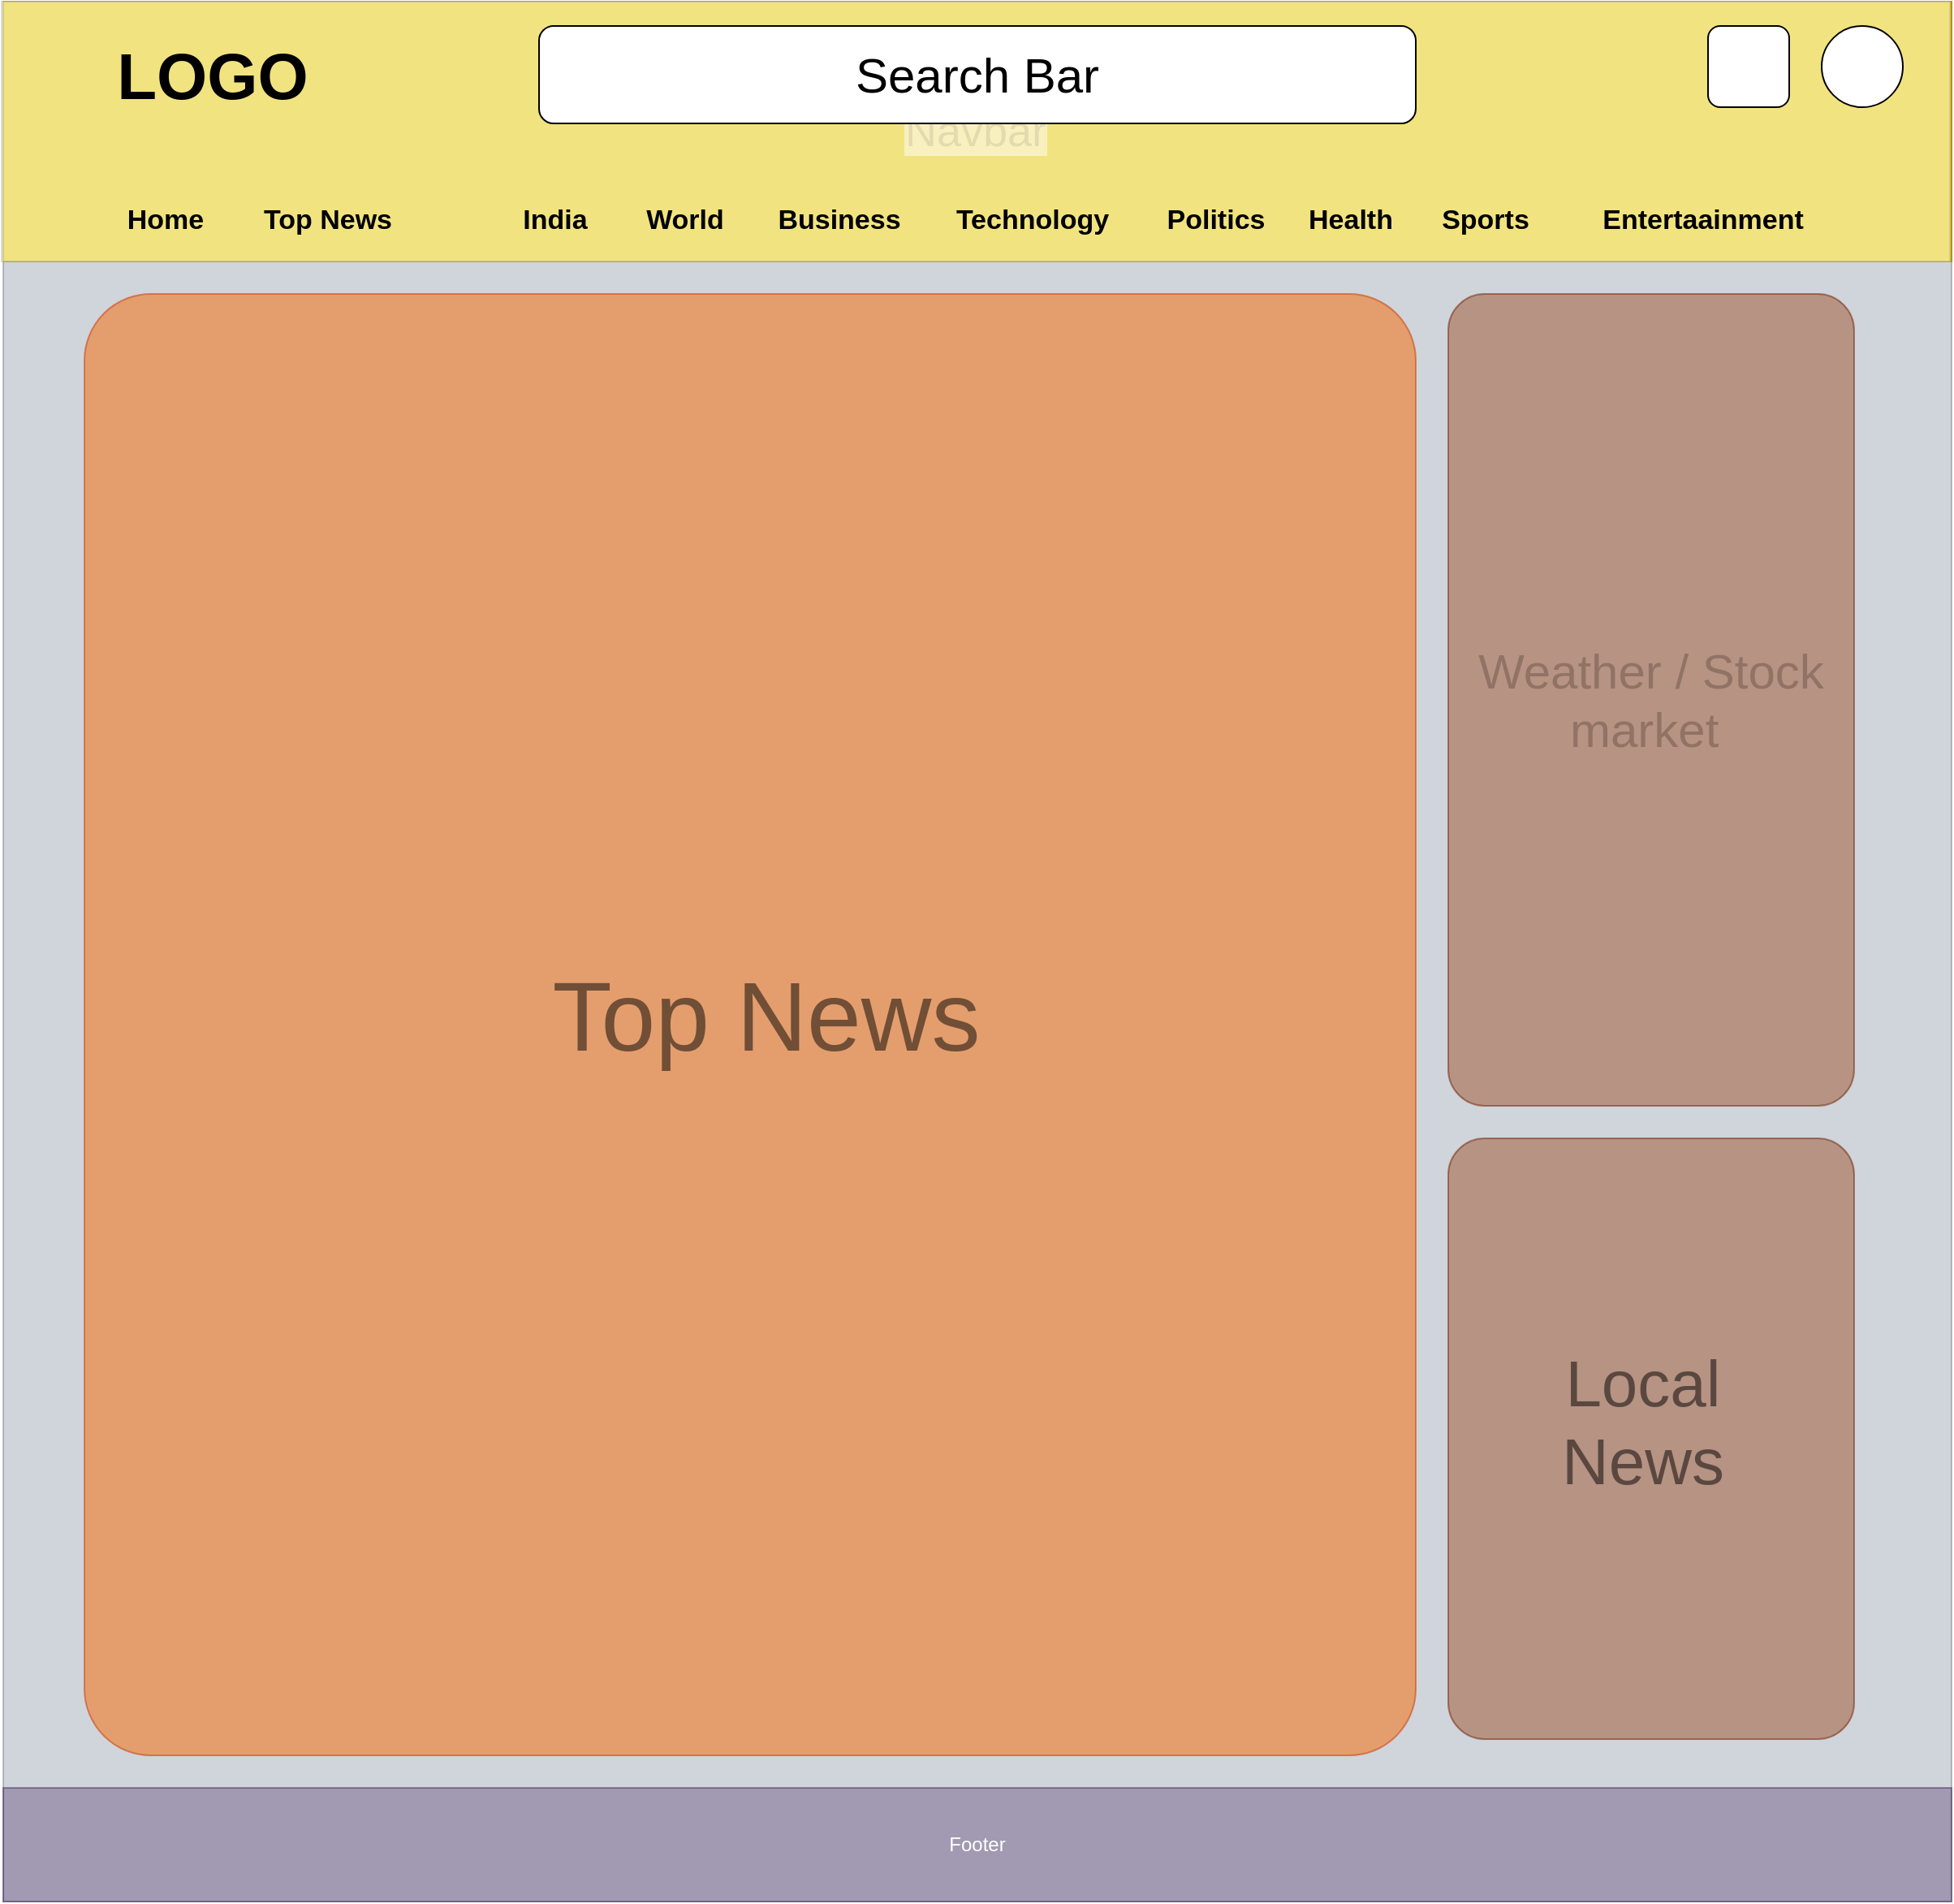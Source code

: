 <mxfile version="21.6.6" type="github">
  <diagram name="Page-1" id="sGk9SiDRsVmA3llAnQVP">
    <mxGraphModel dx="2806" dy="2293" grid="1" gridSize="10" guides="1" tooltips="1" connect="1" arrows="1" fold="1" page="1" pageScale="1" pageWidth="850" pageHeight="1100" math="0" shadow="0">
      <root>
        <mxCell id="0" />
        <mxCell id="1" parent="0" />
        <mxCell id="UncWfILNrETgP3VBMc2K-1" value="" style="rounded=0;whiteSpace=wrap;html=1;strokeColor=#314354;opacity=30;fontSize=17;fontStyle=1;fillColor=#647687;fontColor=#ffffff;" vertex="1" parent="1">
          <mxGeometry x="-600" y="-80" width="1200" height="1170" as="geometry" />
        </mxCell>
        <mxCell id="UncWfILNrETgP3VBMc2K-14" value="" style="endArrow=none;html=1;rounded=0;" edge="1" parent="1">
          <mxGeometry width="50" height="50" relative="1" as="geometry">
            <mxPoint x="-280" y="240" as="sourcePoint" />
            <mxPoint x="-280" y="240" as="targetPoint" />
          </mxGeometry>
        </mxCell>
        <mxCell id="UncWfILNrETgP3VBMc2K-16" value="" style="endArrow=none;html=1;rounded=0;strokeWidth=1;spacingLeft=0;fontSize=1;endSize=2;opacity=50;" edge="1" parent="1">
          <mxGeometry width="50" height="50" relative="1" as="geometry">
            <mxPoint x="-328" y="66" as="sourcePoint" />
            <mxPoint x="-328" y="46" as="targetPoint" />
          </mxGeometry>
        </mxCell>
        <mxCell id="UncWfILNrETgP3VBMc2K-28" value="" style="group;fillColor=#e3c800;fontColor=#000000;strokeColor=#B09500;" vertex="1" connectable="0" parent="1">
          <mxGeometry x="-600" y="-80" width="1200" height="160" as="geometry" />
        </mxCell>
        <mxCell id="UncWfILNrETgP3VBMc2K-2" value="&lt;font color=&quot;#d6d5de&quot; style=&quot;font-size: 27px; background-color: rgb(255, 255, 255);&quot;&gt;Navbar&lt;/font&gt;" style="rounded=0;whiteSpace=wrap;html=1;textOpacity=50;strokeColor=#B8B8B8;opacity=50;" vertex="1" parent="UncWfILNrETgP3VBMc2K-28">
          <mxGeometry x="-1" width="1200" height="160" as="geometry" />
        </mxCell>
        <mxCell id="UncWfILNrETgP3VBMc2K-4" value="&lt;font style=&quot;font-size: 30px;&quot;&gt;Search Bar&lt;/font&gt;" style="rounded=1;whiteSpace=wrap;html=1;" vertex="1" parent="UncWfILNrETgP3VBMc2K-28">
          <mxGeometry x="330" y="15" width="540" height="60" as="geometry" />
        </mxCell>
        <mxCell id="UncWfILNrETgP3VBMc2K-6" value="" style="whiteSpace=wrap;html=1;aspect=fixed;rounded=1;" vertex="1" parent="UncWfILNrETgP3VBMc2K-28">
          <mxGeometry x="1050" y="15" width="50" height="50" as="geometry" />
        </mxCell>
        <mxCell id="UncWfILNrETgP3VBMc2K-7" value="" style="ellipse;whiteSpace=wrap;html=1;" vertex="1" parent="UncWfILNrETgP3VBMc2K-28">
          <mxGeometry x="1120" y="15" width="50" height="50" as="geometry" />
        </mxCell>
        <mxCell id="UncWfILNrETgP3VBMc2K-9" value="Home" style="text;html=1;strokeColor=none;fillColor=none;align=center;verticalAlign=middle;whiteSpace=wrap;rounded=0;fontSize=17;fontStyle=1" vertex="1" parent="UncWfILNrETgP3VBMc2K-28">
          <mxGeometry x="70" y="120" width="60" height="30" as="geometry" />
        </mxCell>
        <mxCell id="UncWfILNrETgP3VBMc2K-10" value="Top News" style="text;html=1;strokeColor=none;fillColor=none;align=center;verticalAlign=middle;whiteSpace=wrap;rounded=0;fontSize=17;fontStyle=1" vertex="1" parent="UncWfILNrETgP3VBMc2K-28">
          <mxGeometry x="150" y="120" width="100" height="30" as="geometry" />
        </mxCell>
        <mxCell id="UncWfILNrETgP3VBMc2K-17" value="India" style="text;html=1;strokeColor=none;fillColor=none;align=center;verticalAlign=middle;whiteSpace=wrap;rounded=0;fontSize=17;fontStyle=1" vertex="1" parent="UncWfILNrETgP3VBMc2K-28">
          <mxGeometry x="310" y="120" width="60" height="30" as="geometry" />
        </mxCell>
        <mxCell id="UncWfILNrETgP3VBMc2K-18" value="World" style="text;html=1;strokeColor=none;fillColor=none;align=center;verticalAlign=middle;whiteSpace=wrap;rounded=0;fontSize=17;fontStyle=1" vertex="1" parent="UncWfILNrETgP3VBMc2K-28">
          <mxGeometry x="390" y="120" width="60" height="30" as="geometry" />
        </mxCell>
        <mxCell id="UncWfILNrETgP3VBMc2K-19" value="Business" style="text;html=1;strokeColor=none;fillColor=none;align=center;verticalAlign=middle;whiteSpace=wrap;rounded=0;fontSize=17;fontStyle=1" vertex="1" parent="UncWfILNrETgP3VBMc2K-28">
          <mxGeometry x="485" y="120" width="60" height="30" as="geometry" />
        </mxCell>
        <mxCell id="UncWfILNrETgP3VBMc2K-20" value="Technology" style="text;html=1;strokeColor=none;fillColor=none;align=center;verticalAlign=middle;whiteSpace=wrap;rounded=0;fontSize=17;fontStyle=1" vertex="1" parent="UncWfILNrETgP3VBMc2K-28">
          <mxGeometry x="604" y="120" width="60" height="30" as="geometry" />
        </mxCell>
        <mxCell id="UncWfILNrETgP3VBMc2K-21" value="Politics" style="text;html=1;strokeColor=none;fillColor=none;align=center;verticalAlign=middle;whiteSpace=wrap;rounded=0;fontSize=17;fontStyle=1" vertex="1" parent="UncWfILNrETgP3VBMc2K-28">
          <mxGeometry x="717" y="120" width="60" height="30" as="geometry" />
        </mxCell>
        <mxCell id="UncWfILNrETgP3VBMc2K-22" value="Sports" style="text;html=1;strokeColor=none;fillColor=none;align=center;verticalAlign=middle;whiteSpace=wrap;rounded=0;fontSize=17;fontStyle=1" vertex="1" parent="UncWfILNrETgP3VBMc2K-28">
          <mxGeometry x="883" y="120" width="60" height="30" as="geometry" />
        </mxCell>
        <mxCell id="UncWfILNrETgP3VBMc2K-25" value="Entertaainment" style="text;html=1;strokeColor=none;fillColor=none;align=center;verticalAlign=middle;whiteSpace=wrap;rounded=0;fontSize=17;fontStyle=1" vertex="1" parent="UncWfILNrETgP3VBMc2K-28">
          <mxGeometry x="1017" y="120" width="60" height="30" as="geometry" />
        </mxCell>
        <mxCell id="UncWfILNrETgP3VBMc2K-26" value="Health" style="text;html=1;strokeColor=none;fillColor=none;align=center;verticalAlign=middle;whiteSpace=wrap;rounded=0;fontSize=17;fontStyle=1" vertex="1" parent="UncWfILNrETgP3VBMc2K-28">
          <mxGeometry x="800" y="120" width="60" height="30" as="geometry" />
        </mxCell>
        <mxCell id="UncWfILNrETgP3VBMc2K-27" value="LOGO" style="text;html=1;strokeColor=none;fillColor=none;align=center;verticalAlign=middle;whiteSpace=wrap;rounded=0;fontSize=40;fontStyle=1;spacingTop=0;spacing=13;" vertex="1" parent="UncWfILNrETgP3VBMc2K-28">
          <mxGeometry x="100" y="30" width="58" height="30" as="geometry" />
        </mxCell>
        <mxCell id="UncWfILNrETgP3VBMc2K-29" value="" style="rounded=1;whiteSpace=wrap;html=1;opacity=50;fillColor=#fa6800;fontColor=#000000;strokeColor=#C73500;arcSize=5;" vertex="1" parent="1">
          <mxGeometry x="-550" y="100" width="820" height="900" as="geometry" />
        </mxCell>
        <mxCell id="UncWfILNrETgP3VBMc2K-30" value="Footer" style="rounded=0;whiteSpace=wrap;html=1;opacity=50;fillColor=#76608a;fontColor=#ffffff;strokeColor=#432D57;" vertex="1" parent="1">
          <mxGeometry x="-600" y="1020" width="1200" height="70" as="geometry" />
        </mxCell>
        <mxCell id="UncWfILNrETgP3VBMc2K-31" value="&lt;font color=&quot;#917365&quot; style=&quot;font-size: 30px;&quot;&gt;Weather / Stock market&amp;nbsp;&lt;/font&gt;" style="rounded=1;whiteSpace=wrap;html=1;fillColor=#a0522d;fontColor=#ffffff;strokeColor=#6D1F00;opacity=50;arcSize=9;" vertex="1" parent="1">
          <mxGeometry x="290" y="100" width="250" height="500" as="geometry" />
        </mxCell>
        <mxCell id="UncWfILNrETgP3VBMc2K-32" value="" style="rounded=1;whiteSpace=wrap;html=1;fillColor=#a0522d;fontColor=#ffffff;strokeColor=#6D1F00;opacity=50;arcSize=9;" vertex="1" parent="1">
          <mxGeometry x="290" y="620" width="250" height="370" as="geometry" />
        </mxCell>
        <mxCell id="UncWfILNrETgP3VBMc2K-33" value="Local News" style="text;html=1;strokeColor=none;fillColor=none;align=center;verticalAlign=middle;whiteSpace=wrap;rounded=0;fontSize=40;textOpacity=50;" vertex="1" parent="1">
          <mxGeometry x="380" y="780" width="60" height="28" as="geometry" />
        </mxCell>
        <mxCell id="UncWfILNrETgP3VBMc2K-34" value="Top News" style="text;html=1;strokeColor=none;fillColor=none;align=center;verticalAlign=middle;whiteSpace=wrap;rounded=0;fontSize=60;textOpacity=50;" vertex="1" parent="1">
          <mxGeometry x="-300" y="530" width="340" height="30" as="geometry" />
        </mxCell>
      </root>
    </mxGraphModel>
  </diagram>
</mxfile>
